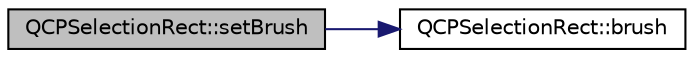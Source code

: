 digraph "QCPSelectionRect::setBrush"
{
 // LATEX_PDF_SIZE
  edge [fontname="Helvetica",fontsize="10",labelfontname="Helvetica",labelfontsize="10"];
  node [fontname="Helvetica",fontsize="10",shape=record];
  rankdir="LR";
  Node1 [label="QCPSelectionRect::setBrush",height=0.2,width=0.4,color="black", fillcolor="grey75", style="filled", fontcolor="black",tooltip=" "];
  Node1 -> Node2 [color="midnightblue",fontsize="10",style="solid",fontname="Helvetica"];
  Node2 [label="QCPSelectionRect::brush",height=0.2,width=0.4,color="black", fillcolor="white", style="filled",URL="$classQCPSelectionRect.html#a9669c77c5796dea9dc089a088d50ebfb",tooltip=" "];
}
